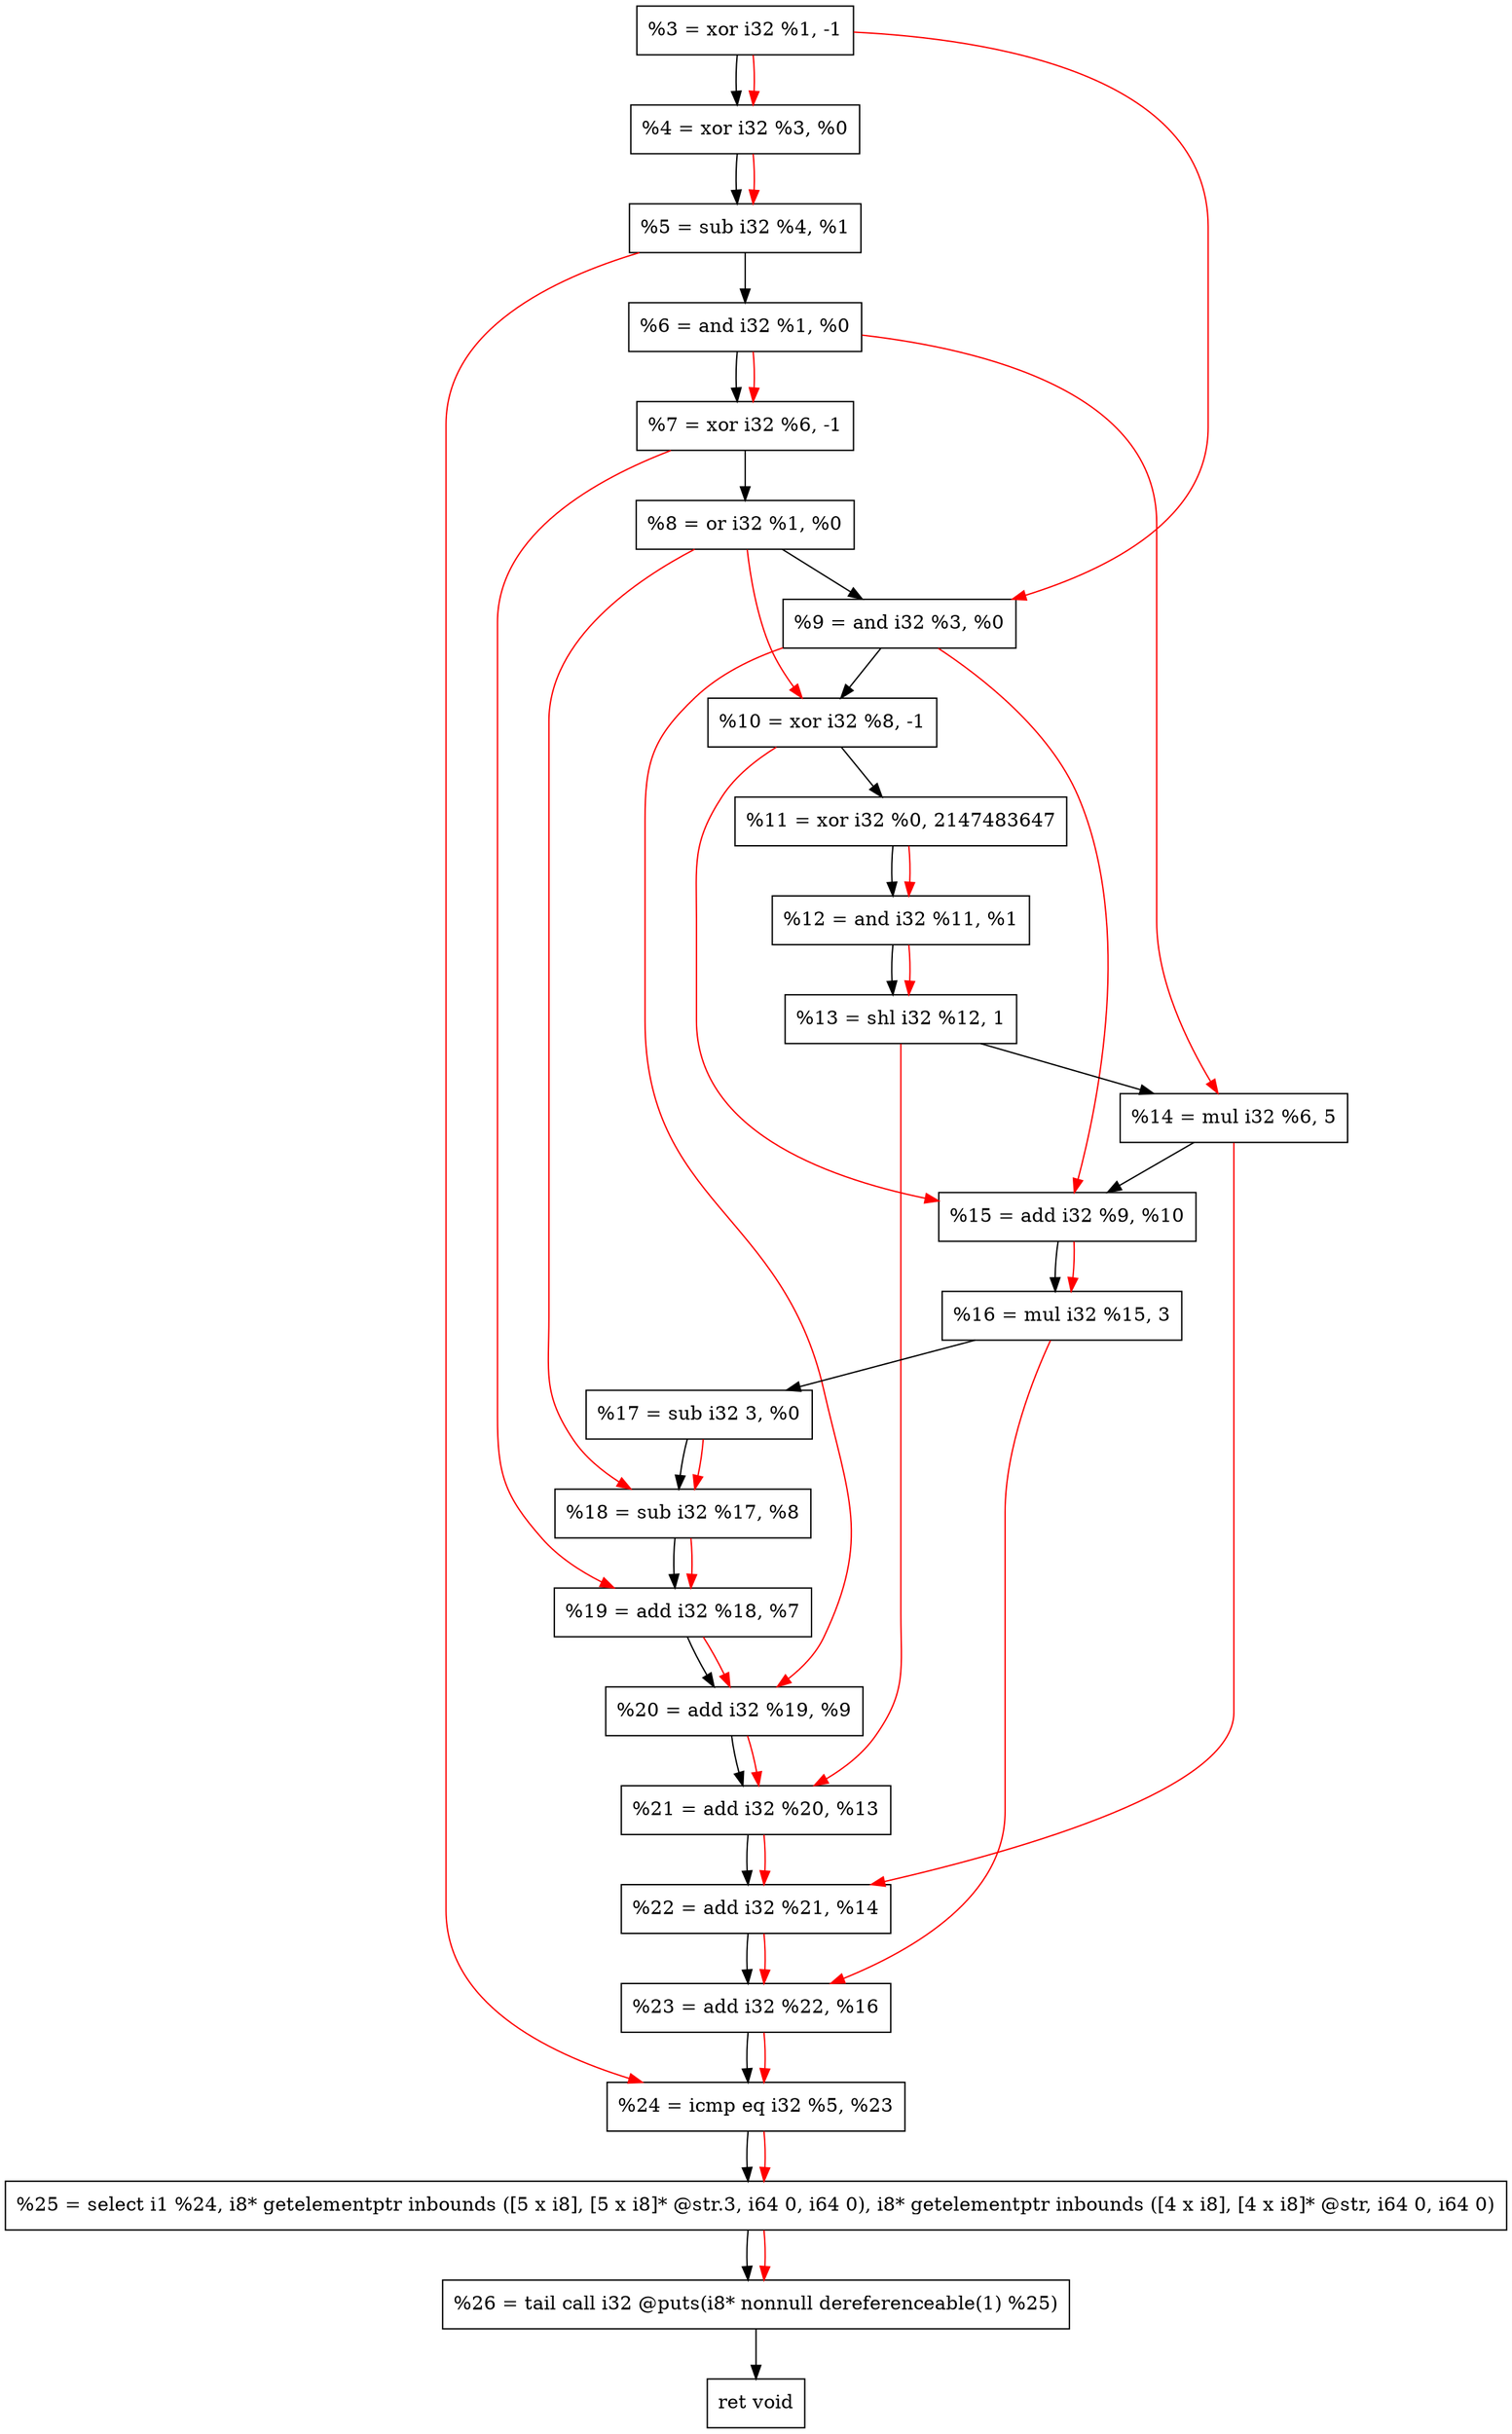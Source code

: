 digraph "DFG for'crackme' function" {
	Node0x900b30[shape=record, label="  %3 = xor i32 %1, -1"];
	Node0x900ba0[shape=record, label="  %4 = xor i32 %3, %0"];
	Node0x900c60[shape=record, label="  %5 = sub i32 %4, %1"];
	Node0x900cd0[shape=record, label="  %6 = and i32 %1, %0"];
	Node0x900d40[shape=record, label="  %7 = xor i32 %6, -1"];
	Node0x900db0[shape=record, label="  %8 = or i32 %1, %0"];
	Node0x900e20[shape=record, label="  %9 = and i32 %3, %0"];
	Node0x900e90[shape=record, label="  %10 = xor i32 %8, -1"];
	Node0x900f00[shape=record, label="  %11 = xor i32 %0, 2147483647"];
	Node0x900f70[shape=record, label="  %12 = and i32 %11, %1"];
	Node0x901010[shape=record, label="  %13 = shl i32 %12, 1"];
	Node0x9010b0[shape=record, label="  %14 = mul i32 %6, 5"];
	Node0x901120[shape=record, label="  %15 = add i32 %9, %10"];
	Node0x9011c0[shape=record, label="  %16 = mul i32 %15, 3"];
	Node0x901230[shape=record, label="  %17 = sub i32 3, %0"];
	Node0x9012a0[shape=record, label="  %18 = sub i32 %17, %8"];
	Node0x901310[shape=record, label="  %19 = add i32 %18, %7"];
	Node0x901380[shape=record, label="  %20 = add i32 %19, %9"];
	Node0x9013f0[shape=record, label="  %21 = add i32 %20, %13"];
	Node0x901460[shape=record, label="  %22 = add i32 %21, %14"];
	Node0x9014d0[shape=record, label="  %23 = add i32 %22, %16"];
	Node0x901540[shape=record, label="  %24 = icmp eq i32 %5, %23"];
	Node0x8a1268[shape=record, label="  %25 = select i1 %24, i8* getelementptr inbounds ([5 x i8], [5 x i8]* @str.3, i64 0, i64 0), i8* getelementptr inbounds ([4 x i8], [4 x i8]* @str, i64 0, i64 0)"];
	Node0x9019e0[shape=record, label="  %26 = tail call i32 @puts(i8* nonnull dereferenceable(1) %25)"];
	Node0x901a30[shape=record, label="  ret void"];
	Node0x900b30 -> Node0x900ba0;
	Node0x900ba0 -> Node0x900c60;
	Node0x900c60 -> Node0x900cd0;
	Node0x900cd0 -> Node0x900d40;
	Node0x900d40 -> Node0x900db0;
	Node0x900db0 -> Node0x900e20;
	Node0x900e20 -> Node0x900e90;
	Node0x900e90 -> Node0x900f00;
	Node0x900f00 -> Node0x900f70;
	Node0x900f70 -> Node0x901010;
	Node0x901010 -> Node0x9010b0;
	Node0x9010b0 -> Node0x901120;
	Node0x901120 -> Node0x9011c0;
	Node0x9011c0 -> Node0x901230;
	Node0x901230 -> Node0x9012a0;
	Node0x9012a0 -> Node0x901310;
	Node0x901310 -> Node0x901380;
	Node0x901380 -> Node0x9013f0;
	Node0x9013f0 -> Node0x901460;
	Node0x901460 -> Node0x9014d0;
	Node0x9014d0 -> Node0x901540;
	Node0x901540 -> Node0x8a1268;
	Node0x8a1268 -> Node0x9019e0;
	Node0x9019e0 -> Node0x901a30;
edge [color=red]
	Node0x900b30 -> Node0x900ba0;
	Node0x900ba0 -> Node0x900c60;
	Node0x900cd0 -> Node0x900d40;
	Node0x900b30 -> Node0x900e20;
	Node0x900db0 -> Node0x900e90;
	Node0x900f00 -> Node0x900f70;
	Node0x900f70 -> Node0x901010;
	Node0x900cd0 -> Node0x9010b0;
	Node0x900e20 -> Node0x901120;
	Node0x900e90 -> Node0x901120;
	Node0x901120 -> Node0x9011c0;
	Node0x901230 -> Node0x9012a0;
	Node0x900db0 -> Node0x9012a0;
	Node0x9012a0 -> Node0x901310;
	Node0x900d40 -> Node0x901310;
	Node0x901310 -> Node0x901380;
	Node0x900e20 -> Node0x901380;
	Node0x901380 -> Node0x9013f0;
	Node0x901010 -> Node0x9013f0;
	Node0x9013f0 -> Node0x901460;
	Node0x9010b0 -> Node0x901460;
	Node0x901460 -> Node0x9014d0;
	Node0x9011c0 -> Node0x9014d0;
	Node0x900c60 -> Node0x901540;
	Node0x9014d0 -> Node0x901540;
	Node0x901540 -> Node0x8a1268;
	Node0x8a1268 -> Node0x9019e0;
}
